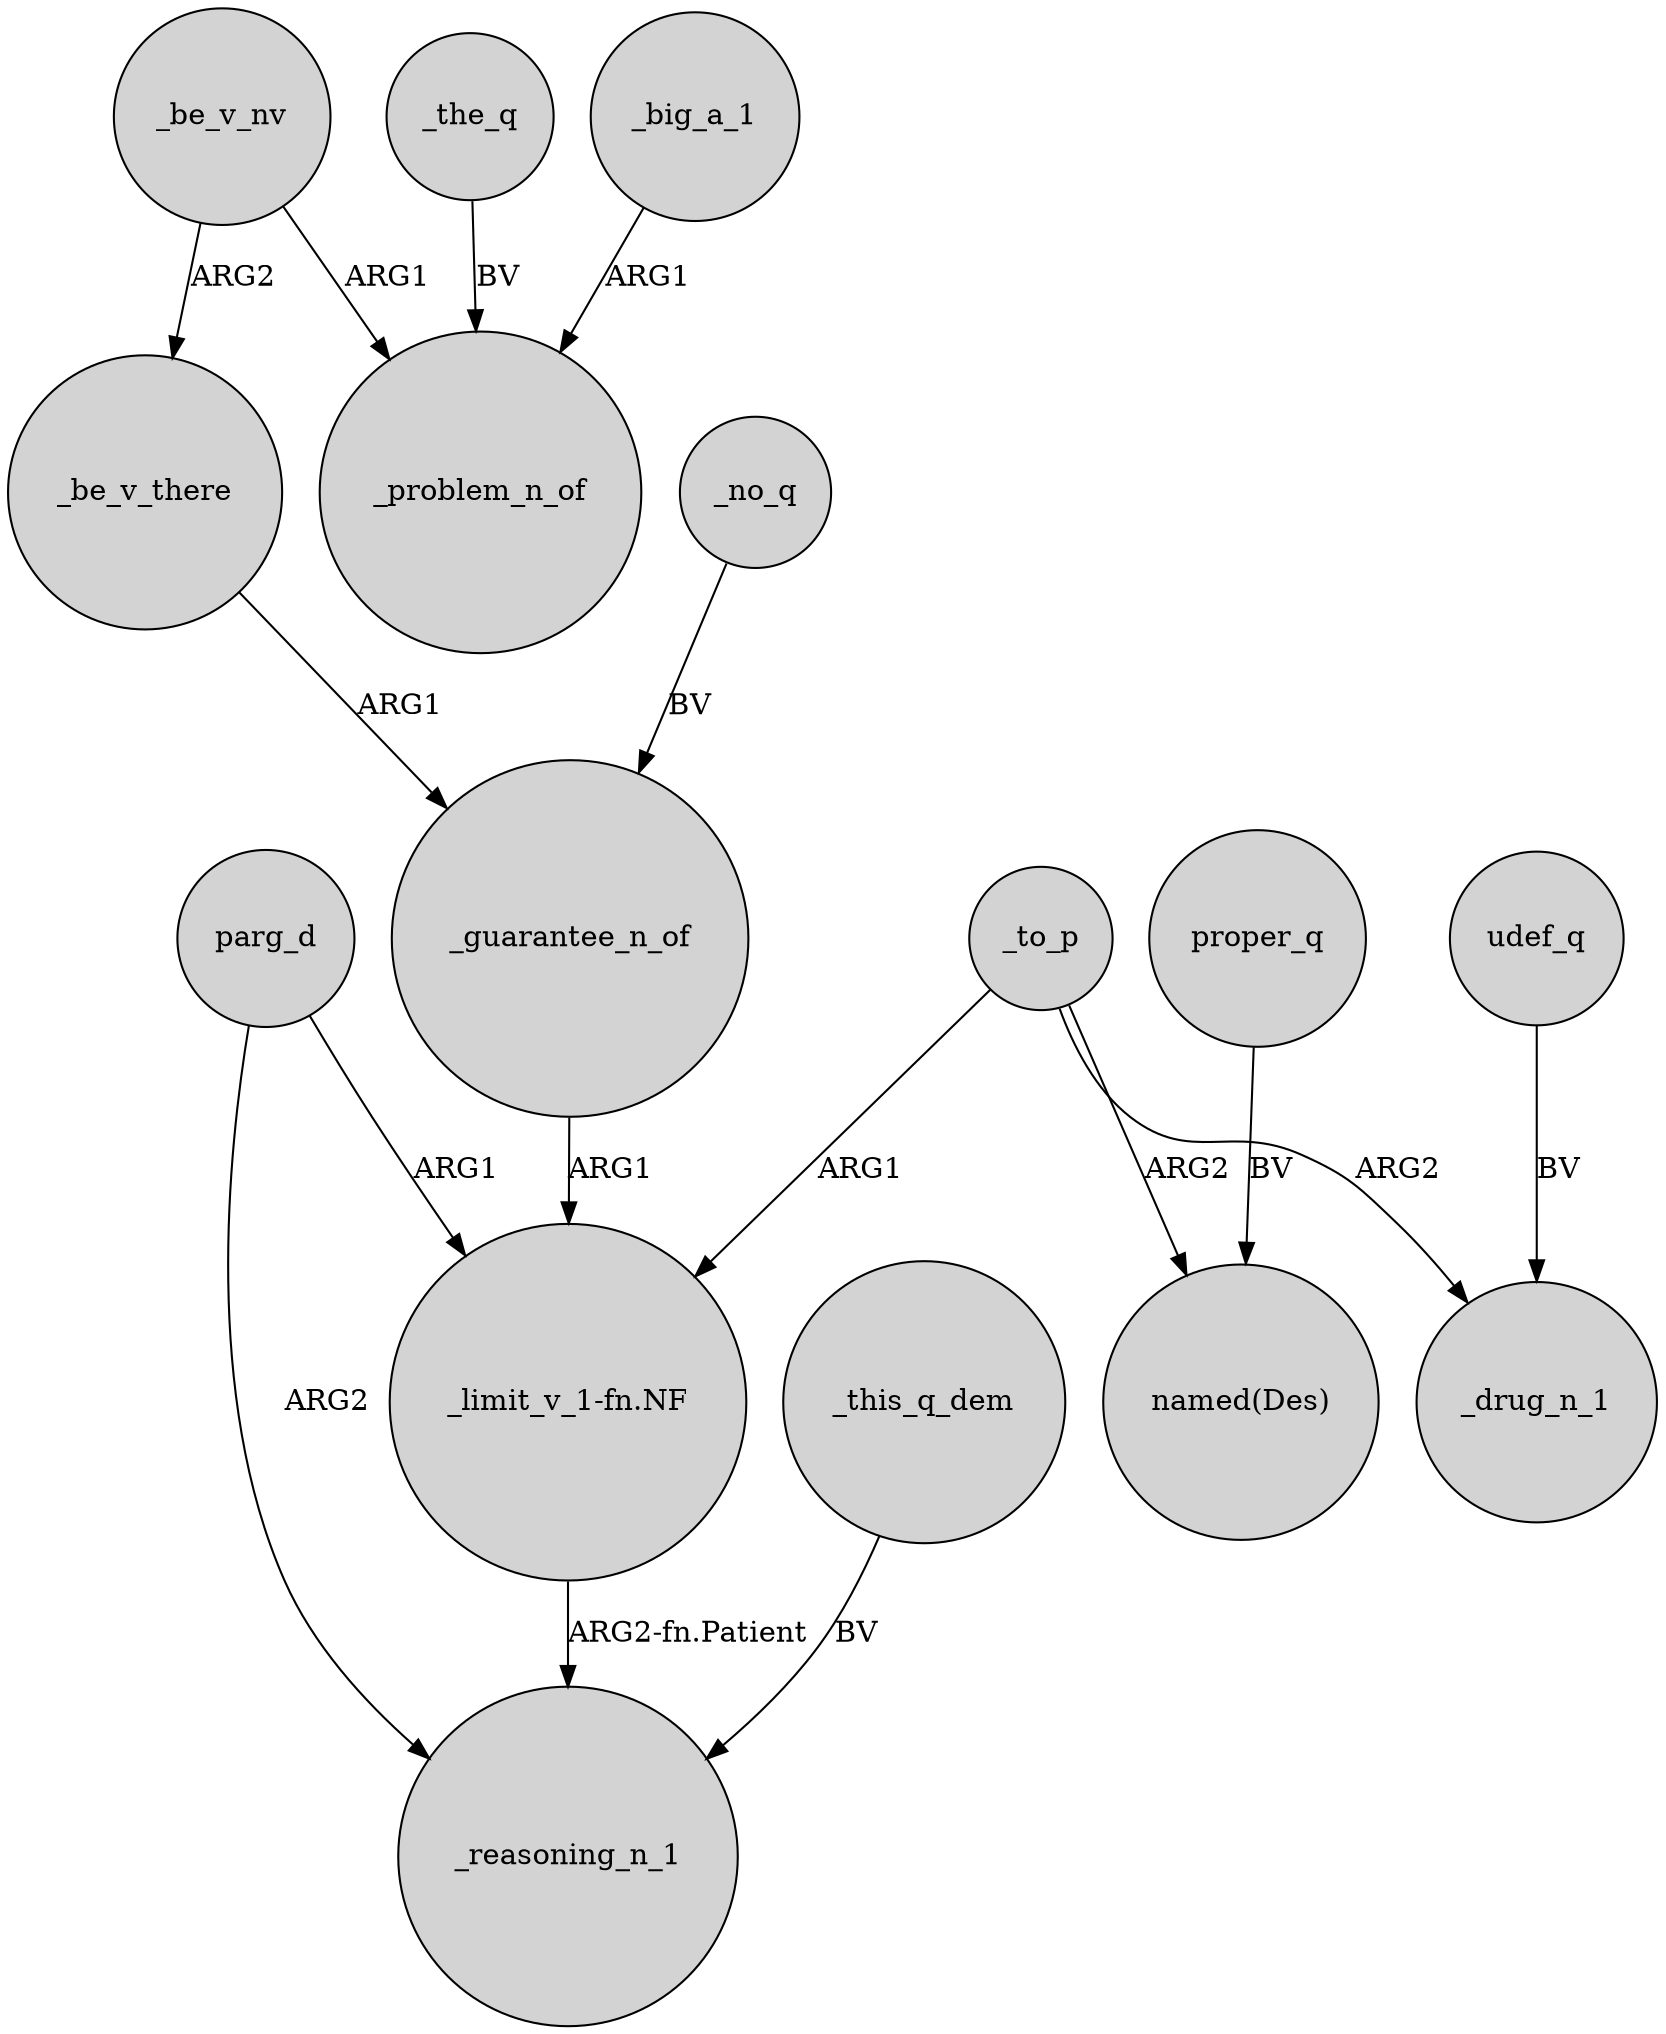 digraph {
	node [shape=circle style=filled]
	_big_a_1 -> _problem_n_of [label=ARG1]
	_to_p -> _drug_n_1 [label=ARG2]
	_be_v_nv -> _be_v_there [label=ARG2]
	_no_q -> _guarantee_n_of [label=BV]
	_guarantee_n_of -> "_limit_v_1-fn.NF" [label=ARG1]
	parg_d -> _reasoning_n_1 [label=ARG2]
	"_limit_v_1-fn.NF" -> _reasoning_n_1 [label="ARG2-fn.Patient"]
	_this_q_dem -> _reasoning_n_1 [label=BV]
	_to_p -> "named(Des)" [label=ARG2]
	proper_q -> "named(Des)" [label=BV]
	_be_v_nv -> _problem_n_of [label=ARG1]
	_to_p -> "_limit_v_1-fn.NF" [label=ARG1]
	_be_v_there -> _guarantee_n_of [label=ARG1]
	udef_q -> _drug_n_1 [label=BV]
	_the_q -> _problem_n_of [label=BV]
	parg_d -> "_limit_v_1-fn.NF" [label=ARG1]
}
